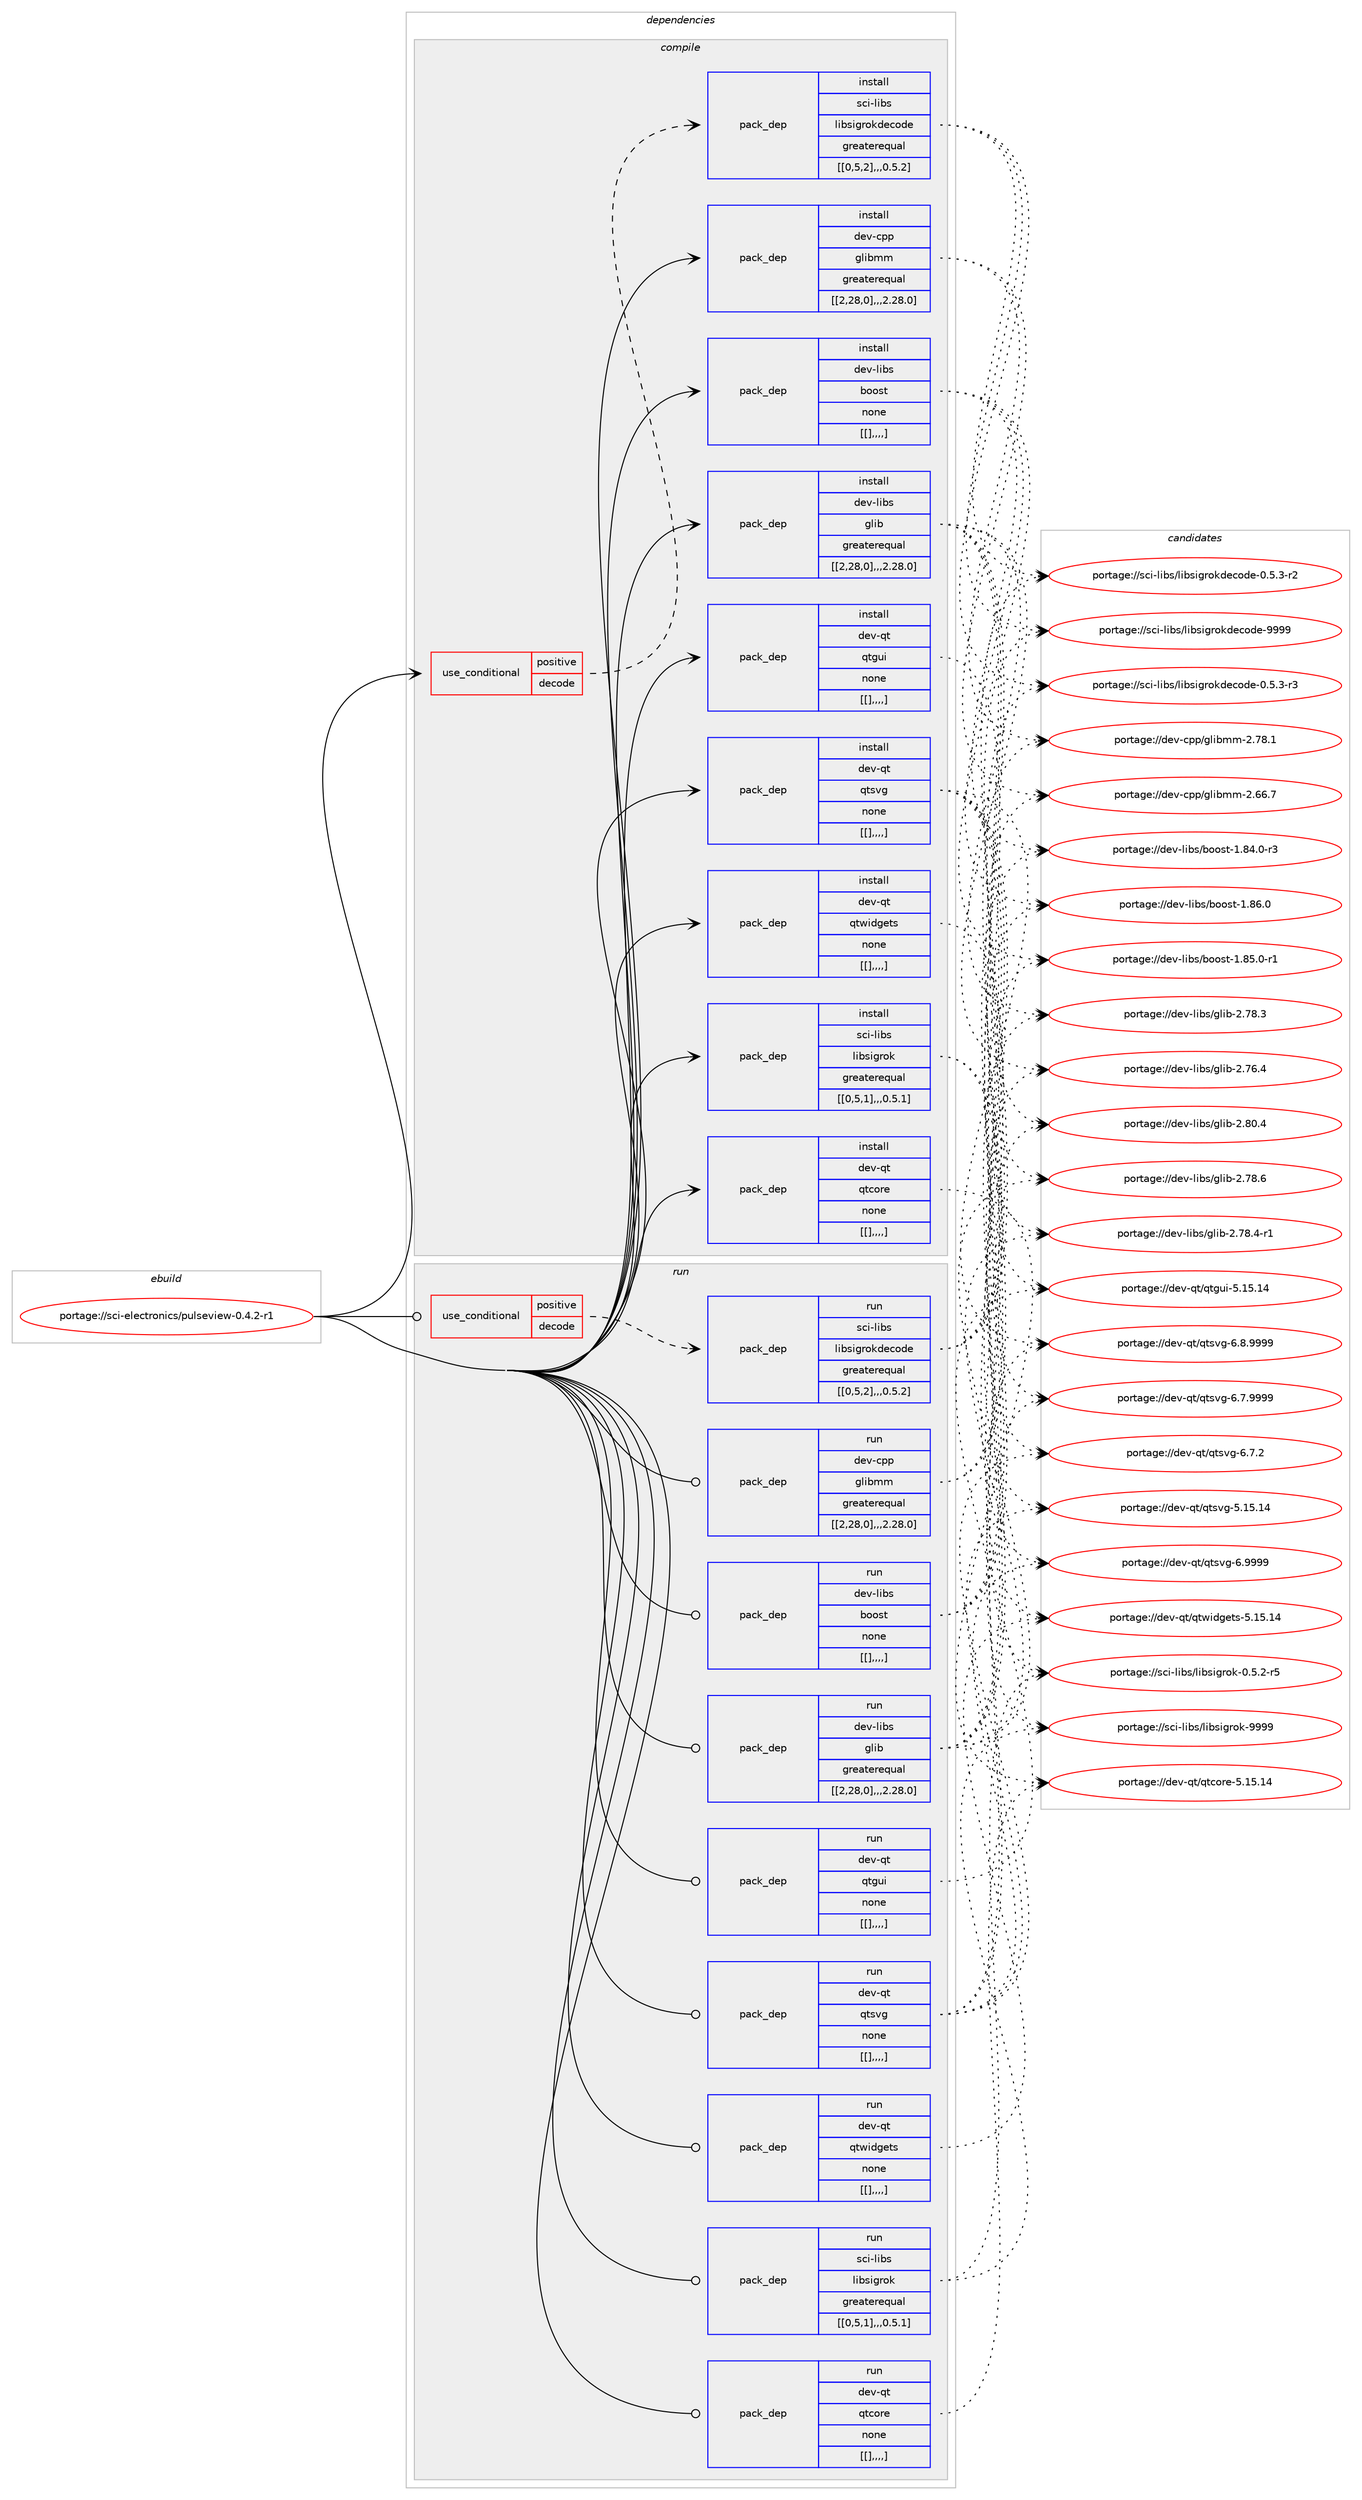 digraph prolog {

# *************
# Graph options
# *************

newrank=true;
concentrate=true;
compound=true;
graph [rankdir=LR,fontname=Helvetica,fontsize=10,ranksep=1.5];#, ranksep=2.5, nodesep=0.2];
edge  [arrowhead=vee];
node  [fontname=Helvetica,fontsize=10];

# **********
# The ebuild
# **********

subgraph cluster_leftcol {
color=gray;
label=<<i>ebuild</i>>;
id [label="portage://sci-electronics/pulseview-0.4.2-r1", color=red, width=4, href="../sci-electronics/pulseview-0.4.2-r1.svg"];
}

# ****************
# The dependencies
# ****************

subgraph cluster_midcol {
color=gray;
label=<<i>dependencies</i>>;
subgraph cluster_compile {
fillcolor="#eeeeee";
style=filled;
label=<<i>compile</i>>;
subgraph cond108445 {
dependency411774 [label=<<TABLE BORDER="0" CELLBORDER="1" CELLSPACING="0" CELLPADDING="4"><TR><TD ROWSPAN="3" CELLPADDING="10">use_conditional</TD></TR><TR><TD>positive</TD></TR><TR><TD>decode</TD></TR></TABLE>>, shape=none, color=red];
subgraph pack300351 {
dependency411775 [label=<<TABLE BORDER="0" CELLBORDER="1" CELLSPACING="0" CELLPADDING="4" WIDTH="220"><TR><TD ROWSPAN="6" CELLPADDING="30">pack_dep</TD></TR><TR><TD WIDTH="110">install</TD></TR><TR><TD>sci-libs</TD></TR><TR><TD>libsigrokdecode</TD></TR><TR><TD>greaterequal</TD></TR><TR><TD>[[0,5,2],,,0.5.2]</TD></TR></TABLE>>, shape=none, color=blue];
}
dependency411774:e -> dependency411775:w [weight=20,style="dashed",arrowhead="vee"];
}
id:e -> dependency411774:w [weight=20,style="solid",arrowhead="vee"];
subgraph pack300352 {
dependency411776 [label=<<TABLE BORDER="0" CELLBORDER="1" CELLSPACING="0" CELLPADDING="4" WIDTH="220"><TR><TD ROWSPAN="6" CELLPADDING="30">pack_dep</TD></TR><TR><TD WIDTH="110">install</TD></TR><TR><TD>dev-cpp</TD></TR><TR><TD>glibmm</TD></TR><TR><TD>greaterequal</TD></TR><TR><TD>[[2,28,0],,,2.28.0]</TD></TR></TABLE>>, shape=none, color=blue];
}
id:e -> dependency411776:w [weight=20,style="solid",arrowhead="vee"];
subgraph pack300353 {
dependency411777 [label=<<TABLE BORDER="0" CELLBORDER="1" CELLSPACING="0" CELLPADDING="4" WIDTH="220"><TR><TD ROWSPAN="6" CELLPADDING="30">pack_dep</TD></TR><TR><TD WIDTH="110">install</TD></TR><TR><TD>dev-libs</TD></TR><TR><TD>boost</TD></TR><TR><TD>none</TD></TR><TR><TD>[[],,,,]</TD></TR></TABLE>>, shape=none, color=blue];
}
id:e -> dependency411777:w [weight=20,style="solid",arrowhead="vee"];
subgraph pack300354 {
dependency411778 [label=<<TABLE BORDER="0" CELLBORDER="1" CELLSPACING="0" CELLPADDING="4" WIDTH="220"><TR><TD ROWSPAN="6" CELLPADDING="30">pack_dep</TD></TR><TR><TD WIDTH="110">install</TD></TR><TR><TD>dev-libs</TD></TR><TR><TD>glib</TD></TR><TR><TD>greaterequal</TD></TR><TR><TD>[[2,28,0],,,2.28.0]</TD></TR></TABLE>>, shape=none, color=blue];
}
id:e -> dependency411778:w [weight=20,style="solid",arrowhead="vee"];
subgraph pack300355 {
dependency411779 [label=<<TABLE BORDER="0" CELLBORDER="1" CELLSPACING="0" CELLPADDING="4" WIDTH="220"><TR><TD ROWSPAN="6" CELLPADDING="30">pack_dep</TD></TR><TR><TD WIDTH="110">install</TD></TR><TR><TD>dev-qt</TD></TR><TR><TD>qtcore</TD></TR><TR><TD>none</TD></TR><TR><TD>[[],,,,]</TD></TR></TABLE>>, shape=none, color=blue];
}
id:e -> dependency411779:w [weight=20,style="solid",arrowhead="vee"];
subgraph pack300356 {
dependency411780 [label=<<TABLE BORDER="0" CELLBORDER="1" CELLSPACING="0" CELLPADDING="4" WIDTH="220"><TR><TD ROWSPAN="6" CELLPADDING="30">pack_dep</TD></TR><TR><TD WIDTH="110">install</TD></TR><TR><TD>dev-qt</TD></TR><TR><TD>qtgui</TD></TR><TR><TD>none</TD></TR><TR><TD>[[],,,,]</TD></TR></TABLE>>, shape=none, color=blue];
}
id:e -> dependency411780:w [weight=20,style="solid",arrowhead="vee"];
subgraph pack300357 {
dependency411781 [label=<<TABLE BORDER="0" CELLBORDER="1" CELLSPACING="0" CELLPADDING="4" WIDTH="220"><TR><TD ROWSPAN="6" CELLPADDING="30">pack_dep</TD></TR><TR><TD WIDTH="110">install</TD></TR><TR><TD>dev-qt</TD></TR><TR><TD>qtsvg</TD></TR><TR><TD>none</TD></TR><TR><TD>[[],,,,]</TD></TR></TABLE>>, shape=none, color=blue];
}
id:e -> dependency411781:w [weight=20,style="solid",arrowhead="vee"];
subgraph pack300358 {
dependency411782 [label=<<TABLE BORDER="0" CELLBORDER="1" CELLSPACING="0" CELLPADDING="4" WIDTH="220"><TR><TD ROWSPAN="6" CELLPADDING="30">pack_dep</TD></TR><TR><TD WIDTH="110">install</TD></TR><TR><TD>dev-qt</TD></TR><TR><TD>qtwidgets</TD></TR><TR><TD>none</TD></TR><TR><TD>[[],,,,]</TD></TR></TABLE>>, shape=none, color=blue];
}
id:e -> dependency411782:w [weight=20,style="solid",arrowhead="vee"];
subgraph pack300359 {
dependency411783 [label=<<TABLE BORDER="0" CELLBORDER="1" CELLSPACING="0" CELLPADDING="4" WIDTH="220"><TR><TD ROWSPAN="6" CELLPADDING="30">pack_dep</TD></TR><TR><TD WIDTH="110">install</TD></TR><TR><TD>sci-libs</TD></TR><TR><TD>libsigrok</TD></TR><TR><TD>greaterequal</TD></TR><TR><TD>[[0,5,1],,,0.5.1]</TD></TR></TABLE>>, shape=none, color=blue];
}
id:e -> dependency411783:w [weight=20,style="solid",arrowhead="vee"];
}
subgraph cluster_compileandrun {
fillcolor="#eeeeee";
style=filled;
label=<<i>compile and run</i>>;
}
subgraph cluster_run {
fillcolor="#eeeeee";
style=filled;
label=<<i>run</i>>;
subgraph cond108446 {
dependency411784 [label=<<TABLE BORDER="0" CELLBORDER="1" CELLSPACING="0" CELLPADDING="4"><TR><TD ROWSPAN="3" CELLPADDING="10">use_conditional</TD></TR><TR><TD>positive</TD></TR><TR><TD>decode</TD></TR></TABLE>>, shape=none, color=red];
subgraph pack300360 {
dependency411785 [label=<<TABLE BORDER="0" CELLBORDER="1" CELLSPACING="0" CELLPADDING="4" WIDTH="220"><TR><TD ROWSPAN="6" CELLPADDING="30">pack_dep</TD></TR><TR><TD WIDTH="110">run</TD></TR><TR><TD>sci-libs</TD></TR><TR><TD>libsigrokdecode</TD></TR><TR><TD>greaterequal</TD></TR><TR><TD>[[0,5,2],,,0.5.2]</TD></TR></TABLE>>, shape=none, color=blue];
}
dependency411784:e -> dependency411785:w [weight=20,style="dashed",arrowhead="vee"];
}
id:e -> dependency411784:w [weight=20,style="solid",arrowhead="odot"];
subgraph pack300361 {
dependency411786 [label=<<TABLE BORDER="0" CELLBORDER="1" CELLSPACING="0" CELLPADDING="4" WIDTH="220"><TR><TD ROWSPAN="6" CELLPADDING="30">pack_dep</TD></TR><TR><TD WIDTH="110">run</TD></TR><TR><TD>dev-cpp</TD></TR><TR><TD>glibmm</TD></TR><TR><TD>greaterequal</TD></TR><TR><TD>[[2,28,0],,,2.28.0]</TD></TR></TABLE>>, shape=none, color=blue];
}
id:e -> dependency411786:w [weight=20,style="solid",arrowhead="odot"];
subgraph pack300362 {
dependency411787 [label=<<TABLE BORDER="0" CELLBORDER="1" CELLSPACING="0" CELLPADDING="4" WIDTH="220"><TR><TD ROWSPAN="6" CELLPADDING="30">pack_dep</TD></TR><TR><TD WIDTH="110">run</TD></TR><TR><TD>dev-libs</TD></TR><TR><TD>boost</TD></TR><TR><TD>none</TD></TR><TR><TD>[[],,,,]</TD></TR></TABLE>>, shape=none, color=blue];
}
id:e -> dependency411787:w [weight=20,style="solid",arrowhead="odot"];
subgraph pack300363 {
dependency411788 [label=<<TABLE BORDER="0" CELLBORDER="1" CELLSPACING="0" CELLPADDING="4" WIDTH="220"><TR><TD ROWSPAN="6" CELLPADDING="30">pack_dep</TD></TR><TR><TD WIDTH="110">run</TD></TR><TR><TD>dev-libs</TD></TR><TR><TD>glib</TD></TR><TR><TD>greaterequal</TD></TR><TR><TD>[[2,28,0],,,2.28.0]</TD></TR></TABLE>>, shape=none, color=blue];
}
id:e -> dependency411788:w [weight=20,style="solid",arrowhead="odot"];
subgraph pack300364 {
dependency411789 [label=<<TABLE BORDER="0" CELLBORDER="1" CELLSPACING="0" CELLPADDING="4" WIDTH="220"><TR><TD ROWSPAN="6" CELLPADDING="30">pack_dep</TD></TR><TR><TD WIDTH="110">run</TD></TR><TR><TD>dev-qt</TD></TR><TR><TD>qtcore</TD></TR><TR><TD>none</TD></TR><TR><TD>[[],,,,]</TD></TR></TABLE>>, shape=none, color=blue];
}
id:e -> dependency411789:w [weight=20,style="solid",arrowhead="odot"];
subgraph pack300365 {
dependency411790 [label=<<TABLE BORDER="0" CELLBORDER="1" CELLSPACING="0" CELLPADDING="4" WIDTH="220"><TR><TD ROWSPAN="6" CELLPADDING="30">pack_dep</TD></TR><TR><TD WIDTH="110">run</TD></TR><TR><TD>dev-qt</TD></TR><TR><TD>qtgui</TD></TR><TR><TD>none</TD></TR><TR><TD>[[],,,,]</TD></TR></TABLE>>, shape=none, color=blue];
}
id:e -> dependency411790:w [weight=20,style="solid",arrowhead="odot"];
subgraph pack300366 {
dependency411791 [label=<<TABLE BORDER="0" CELLBORDER="1" CELLSPACING="0" CELLPADDING="4" WIDTH="220"><TR><TD ROWSPAN="6" CELLPADDING="30">pack_dep</TD></TR><TR><TD WIDTH="110">run</TD></TR><TR><TD>dev-qt</TD></TR><TR><TD>qtsvg</TD></TR><TR><TD>none</TD></TR><TR><TD>[[],,,,]</TD></TR></TABLE>>, shape=none, color=blue];
}
id:e -> dependency411791:w [weight=20,style="solid",arrowhead="odot"];
subgraph pack300367 {
dependency411792 [label=<<TABLE BORDER="0" CELLBORDER="1" CELLSPACING="0" CELLPADDING="4" WIDTH="220"><TR><TD ROWSPAN="6" CELLPADDING="30">pack_dep</TD></TR><TR><TD WIDTH="110">run</TD></TR><TR><TD>dev-qt</TD></TR><TR><TD>qtwidgets</TD></TR><TR><TD>none</TD></TR><TR><TD>[[],,,,]</TD></TR></TABLE>>, shape=none, color=blue];
}
id:e -> dependency411792:w [weight=20,style="solid",arrowhead="odot"];
subgraph pack300368 {
dependency411793 [label=<<TABLE BORDER="0" CELLBORDER="1" CELLSPACING="0" CELLPADDING="4" WIDTH="220"><TR><TD ROWSPAN="6" CELLPADDING="30">pack_dep</TD></TR><TR><TD WIDTH="110">run</TD></TR><TR><TD>sci-libs</TD></TR><TR><TD>libsigrok</TD></TR><TR><TD>greaterequal</TD></TR><TR><TD>[[0,5,1],,,0.5.1]</TD></TR></TABLE>>, shape=none, color=blue];
}
id:e -> dependency411793:w [weight=20,style="solid",arrowhead="odot"];
}
}

# **************
# The candidates
# **************

subgraph cluster_choices {
rank=same;
color=gray;
label=<<i>candidates</i>>;

subgraph choice300351 {
color=black;
nodesep=1;
choice1159910545108105981154710810598115105103114111107100101991111001014557575757 [label="portage://sci-libs/libsigrokdecode-9999", color=red, width=4,href="../sci-libs/libsigrokdecode-9999.svg"];
choice1159910545108105981154710810598115105103114111107100101991111001014548465346514511451 [label="portage://sci-libs/libsigrokdecode-0.5.3-r3", color=red, width=4,href="../sci-libs/libsigrokdecode-0.5.3-r3.svg"];
choice1159910545108105981154710810598115105103114111107100101991111001014548465346514511450 [label="portage://sci-libs/libsigrokdecode-0.5.3-r2", color=red, width=4,href="../sci-libs/libsigrokdecode-0.5.3-r2.svg"];
dependency411775:e -> choice1159910545108105981154710810598115105103114111107100101991111001014557575757:w [style=dotted,weight="100"];
dependency411775:e -> choice1159910545108105981154710810598115105103114111107100101991111001014548465346514511451:w [style=dotted,weight="100"];
dependency411775:e -> choice1159910545108105981154710810598115105103114111107100101991111001014548465346514511450:w [style=dotted,weight="100"];
}
subgraph choice300352 {
color=black;
nodesep=1;
choice1001011184599112112471031081059810910945504655564649 [label="portage://dev-cpp/glibmm-2.78.1", color=red, width=4,href="../dev-cpp/glibmm-2.78.1.svg"];
choice1001011184599112112471031081059810910945504654544655 [label="portage://dev-cpp/glibmm-2.66.7", color=red, width=4,href="../dev-cpp/glibmm-2.66.7.svg"];
dependency411776:e -> choice1001011184599112112471031081059810910945504655564649:w [style=dotted,weight="100"];
dependency411776:e -> choice1001011184599112112471031081059810910945504654544655:w [style=dotted,weight="100"];
}
subgraph choice300353 {
color=black;
nodesep=1;
choice1001011184510810598115479811111111511645494656544648 [label="portage://dev-libs/boost-1.86.0", color=red, width=4,href="../dev-libs/boost-1.86.0.svg"];
choice10010111845108105981154798111111115116454946565346484511449 [label="portage://dev-libs/boost-1.85.0-r1", color=red, width=4,href="../dev-libs/boost-1.85.0-r1.svg"];
choice10010111845108105981154798111111115116454946565246484511451 [label="portage://dev-libs/boost-1.84.0-r3", color=red, width=4,href="../dev-libs/boost-1.84.0-r3.svg"];
dependency411777:e -> choice1001011184510810598115479811111111511645494656544648:w [style=dotted,weight="100"];
dependency411777:e -> choice10010111845108105981154798111111115116454946565346484511449:w [style=dotted,weight="100"];
dependency411777:e -> choice10010111845108105981154798111111115116454946565246484511451:w [style=dotted,weight="100"];
}
subgraph choice300354 {
color=black;
nodesep=1;
choice1001011184510810598115471031081059845504656484652 [label="portage://dev-libs/glib-2.80.4", color=red, width=4,href="../dev-libs/glib-2.80.4.svg"];
choice1001011184510810598115471031081059845504655564654 [label="portage://dev-libs/glib-2.78.6", color=red, width=4,href="../dev-libs/glib-2.78.6.svg"];
choice10010111845108105981154710310810598455046555646524511449 [label="portage://dev-libs/glib-2.78.4-r1", color=red, width=4,href="../dev-libs/glib-2.78.4-r1.svg"];
choice1001011184510810598115471031081059845504655564651 [label="portage://dev-libs/glib-2.78.3", color=red, width=4,href="../dev-libs/glib-2.78.3.svg"];
choice1001011184510810598115471031081059845504655544652 [label="portage://dev-libs/glib-2.76.4", color=red, width=4,href="../dev-libs/glib-2.76.4.svg"];
dependency411778:e -> choice1001011184510810598115471031081059845504656484652:w [style=dotted,weight="100"];
dependency411778:e -> choice1001011184510810598115471031081059845504655564654:w [style=dotted,weight="100"];
dependency411778:e -> choice10010111845108105981154710310810598455046555646524511449:w [style=dotted,weight="100"];
dependency411778:e -> choice1001011184510810598115471031081059845504655564651:w [style=dotted,weight="100"];
dependency411778:e -> choice1001011184510810598115471031081059845504655544652:w [style=dotted,weight="100"];
}
subgraph choice300355 {
color=black;
nodesep=1;
choice1001011184511311647113116991111141014553464953464952 [label="portage://dev-qt/qtcore-5.15.14", color=red, width=4,href="../dev-qt/qtcore-5.15.14.svg"];
dependency411779:e -> choice1001011184511311647113116991111141014553464953464952:w [style=dotted,weight="100"];
}
subgraph choice300356 {
color=black;
nodesep=1;
choice10010111845113116471131161031171054553464953464952 [label="portage://dev-qt/qtgui-5.15.14", color=red, width=4,href="../dev-qt/qtgui-5.15.14.svg"];
dependency411780:e -> choice10010111845113116471131161031171054553464953464952:w [style=dotted,weight="100"];
}
subgraph choice300357 {
color=black;
nodesep=1;
choice100101118451131164711311611511810345544657575757 [label="portage://dev-qt/qtsvg-6.9999", color=red, width=4,href="../dev-qt/qtsvg-6.9999.svg"];
choice1001011184511311647113116115118103455446564657575757 [label="portage://dev-qt/qtsvg-6.8.9999", color=red, width=4,href="../dev-qt/qtsvg-6.8.9999.svg"];
choice1001011184511311647113116115118103455446554657575757 [label="portage://dev-qt/qtsvg-6.7.9999", color=red, width=4,href="../dev-qt/qtsvg-6.7.9999.svg"];
choice1001011184511311647113116115118103455446554650 [label="portage://dev-qt/qtsvg-6.7.2", color=red, width=4,href="../dev-qt/qtsvg-6.7.2.svg"];
choice10010111845113116471131161151181034553464953464952 [label="portage://dev-qt/qtsvg-5.15.14", color=red, width=4,href="../dev-qt/qtsvg-5.15.14.svg"];
dependency411781:e -> choice100101118451131164711311611511810345544657575757:w [style=dotted,weight="100"];
dependency411781:e -> choice1001011184511311647113116115118103455446564657575757:w [style=dotted,weight="100"];
dependency411781:e -> choice1001011184511311647113116115118103455446554657575757:w [style=dotted,weight="100"];
dependency411781:e -> choice1001011184511311647113116115118103455446554650:w [style=dotted,weight="100"];
dependency411781:e -> choice10010111845113116471131161151181034553464953464952:w [style=dotted,weight="100"];
}
subgraph choice300358 {
color=black;
nodesep=1;
choice10010111845113116471131161191051001031011161154553464953464952 [label="portage://dev-qt/qtwidgets-5.15.14", color=red, width=4,href="../dev-qt/qtwidgets-5.15.14.svg"];
dependency411782:e -> choice10010111845113116471131161191051001031011161154553464953464952:w [style=dotted,weight="100"];
}
subgraph choice300359 {
color=black;
nodesep=1;
choice11599105451081059811547108105981151051031141111074557575757 [label="portage://sci-libs/libsigrok-9999", color=red, width=4,href="../sci-libs/libsigrok-9999.svg"];
choice11599105451081059811547108105981151051031141111074548465346504511453 [label="portage://sci-libs/libsigrok-0.5.2-r5", color=red, width=4,href="../sci-libs/libsigrok-0.5.2-r5.svg"];
dependency411783:e -> choice11599105451081059811547108105981151051031141111074557575757:w [style=dotted,weight="100"];
dependency411783:e -> choice11599105451081059811547108105981151051031141111074548465346504511453:w [style=dotted,weight="100"];
}
subgraph choice300360 {
color=black;
nodesep=1;
choice1159910545108105981154710810598115105103114111107100101991111001014557575757 [label="portage://sci-libs/libsigrokdecode-9999", color=red, width=4,href="../sci-libs/libsigrokdecode-9999.svg"];
choice1159910545108105981154710810598115105103114111107100101991111001014548465346514511451 [label="portage://sci-libs/libsigrokdecode-0.5.3-r3", color=red, width=4,href="../sci-libs/libsigrokdecode-0.5.3-r3.svg"];
choice1159910545108105981154710810598115105103114111107100101991111001014548465346514511450 [label="portage://sci-libs/libsigrokdecode-0.5.3-r2", color=red, width=4,href="../sci-libs/libsigrokdecode-0.5.3-r2.svg"];
dependency411785:e -> choice1159910545108105981154710810598115105103114111107100101991111001014557575757:w [style=dotted,weight="100"];
dependency411785:e -> choice1159910545108105981154710810598115105103114111107100101991111001014548465346514511451:w [style=dotted,weight="100"];
dependency411785:e -> choice1159910545108105981154710810598115105103114111107100101991111001014548465346514511450:w [style=dotted,weight="100"];
}
subgraph choice300361 {
color=black;
nodesep=1;
choice1001011184599112112471031081059810910945504655564649 [label="portage://dev-cpp/glibmm-2.78.1", color=red, width=4,href="../dev-cpp/glibmm-2.78.1.svg"];
choice1001011184599112112471031081059810910945504654544655 [label="portage://dev-cpp/glibmm-2.66.7", color=red, width=4,href="../dev-cpp/glibmm-2.66.7.svg"];
dependency411786:e -> choice1001011184599112112471031081059810910945504655564649:w [style=dotted,weight="100"];
dependency411786:e -> choice1001011184599112112471031081059810910945504654544655:w [style=dotted,weight="100"];
}
subgraph choice300362 {
color=black;
nodesep=1;
choice1001011184510810598115479811111111511645494656544648 [label="portage://dev-libs/boost-1.86.0", color=red, width=4,href="../dev-libs/boost-1.86.0.svg"];
choice10010111845108105981154798111111115116454946565346484511449 [label="portage://dev-libs/boost-1.85.0-r1", color=red, width=4,href="../dev-libs/boost-1.85.0-r1.svg"];
choice10010111845108105981154798111111115116454946565246484511451 [label="portage://dev-libs/boost-1.84.0-r3", color=red, width=4,href="../dev-libs/boost-1.84.0-r3.svg"];
dependency411787:e -> choice1001011184510810598115479811111111511645494656544648:w [style=dotted,weight="100"];
dependency411787:e -> choice10010111845108105981154798111111115116454946565346484511449:w [style=dotted,weight="100"];
dependency411787:e -> choice10010111845108105981154798111111115116454946565246484511451:w [style=dotted,weight="100"];
}
subgraph choice300363 {
color=black;
nodesep=1;
choice1001011184510810598115471031081059845504656484652 [label="portage://dev-libs/glib-2.80.4", color=red, width=4,href="../dev-libs/glib-2.80.4.svg"];
choice1001011184510810598115471031081059845504655564654 [label="portage://dev-libs/glib-2.78.6", color=red, width=4,href="../dev-libs/glib-2.78.6.svg"];
choice10010111845108105981154710310810598455046555646524511449 [label="portage://dev-libs/glib-2.78.4-r1", color=red, width=4,href="../dev-libs/glib-2.78.4-r1.svg"];
choice1001011184510810598115471031081059845504655564651 [label="portage://dev-libs/glib-2.78.3", color=red, width=4,href="../dev-libs/glib-2.78.3.svg"];
choice1001011184510810598115471031081059845504655544652 [label="portage://dev-libs/glib-2.76.4", color=red, width=4,href="../dev-libs/glib-2.76.4.svg"];
dependency411788:e -> choice1001011184510810598115471031081059845504656484652:w [style=dotted,weight="100"];
dependency411788:e -> choice1001011184510810598115471031081059845504655564654:w [style=dotted,weight="100"];
dependency411788:e -> choice10010111845108105981154710310810598455046555646524511449:w [style=dotted,weight="100"];
dependency411788:e -> choice1001011184510810598115471031081059845504655564651:w [style=dotted,weight="100"];
dependency411788:e -> choice1001011184510810598115471031081059845504655544652:w [style=dotted,weight="100"];
}
subgraph choice300364 {
color=black;
nodesep=1;
choice1001011184511311647113116991111141014553464953464952 [label="portage://dev-qt/qtcore-5.15.14", color=red, width=4,href="../dev-qt/qtcore-5.15.14.svg"];
dependency411789:e -> choice1001011184511311647113116991111141014553464953464952:w [style=dotted,weight="100"];
}
subgraph choice300365 {
color=black;
nodesep=1;
choice10010111845113116471131161031171054553464953464952 [label="portage://dev-qt/qtgui-5.15.14", color=red, width=4,href="../dev-qt/qtgui-5.15.14.svg"];
dependency411790:e -> choice10010111845113116471131161031171054553464953464952:w [style=dotted,weight="100"];
}
subgraph choice300366 {
color=black;
nodesep=1;
choice100101118451131164711311611511810345544657575757 [label="portage://dev-qt/qtsvg-6.9999", color=red, width=4,href="../dev-qt/qtsvg-6.9999.svg"];
choice1001011184511311647113116115118103455446564657575757 [label="portage://dev-qt/qtsvg-6.8.9999", color=red, width=4,href="../dev-qt/qtsvg-6.8.9999.svg"];
choice1001011184511311647113116115118103455446554657575757 [label="portage://dev-qt/qtsvg-6.7.9999", color=red, width=4,href="../dev-qt/qtsvg-6.7.9999.svg"];
choice1001011184511311647113116115118103455446554650 [label="portage://dev-qt/qtsvg-6.7.2", color=red, width=4,href="../dev-qt/qtsvg-6.7.2.svg"];
choice10010111845113116471131161151181034553464953464952 [label="portage://dev-qt/qtsvg-5.15.14", color=red, width=4,href="../dev-qt/qtsvg-5.15.14.svg"];
dependency411791:e -> choice100101118451131164711311611511810345544657575757:w [style=dotted,weight="100"];
dependency411791:e -> choice1001011184511311647113116115118103455446564657575757:w [style=dotted,weight="100"];
dependency411791:e -> choice1001011184511311647113116115118103455446554657575757:w [style=dotted,weight="100"];
dependency411791:e -> choice1001011184511311647113116115118103455446554650:w [style=dotted,weight="100"];
dependency411791:e -> choice10010111845113116471131161151181034553464953464952:w [style=dotted,weight="100"];
}
subgraph choice300367 {
color=black;
nodesep=1;
choice10010111845113116471131161191051001031011161154553464953464952 [label="portage://dev-qt/qtwidgets-5.15.14", color=red, width=4,href="../dev-qt/qtwidgets-5.15.14.svg"];
dependency411792:e -> choice10010111845113116471131161191051001031011161154553464953464952:w [style=dotted,weight="100"];
}
subgraph choice300368 {
color=black;
nodesep=1;
choice11599105451081059811547108105981151051031141111074557575757 [label="portage://sci-libs/libsigrok-9999", color=red, width=4,href="../sci-libs/libsigrok-9999.svg"];
choice11599105451081059811547108105981151051031141111074548465346504511453 [label="portage://sci-libs/libsigrok-0.5.2-r5", color=red, width=4,href="../sci-libs/libsigrok-0.5.2-r5.svg"];
dependency411793:e -> choice11599105451081059811547108105981151051031141111074557575757:w [style=dotted,weight="100"];
dependency411793:e -> choice11599105451081059811547108105981151051031141111074548465346504511453:w [style=dotted,weight="100"];
}
}

}
